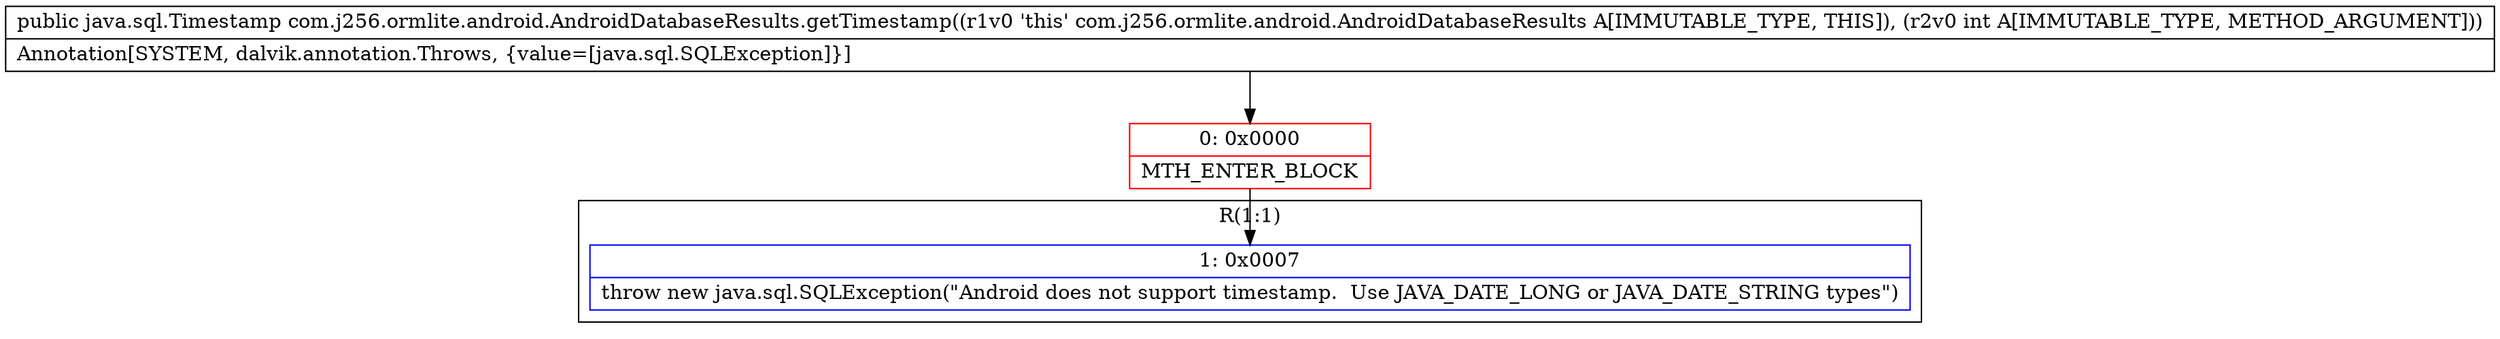 digraph "CFG forcom.j256.ormlite.android.AndroidDatabaseResults.getTimestamp(I)Ljava\/sql\/Timestamp;" {
subgraph cluster_Region_1639883387 {
label = "R(1:1)";
node [shape=record,color=blue];
Node_1 [shape=record,label="{1\:\ 0x0007|throw new java.sql.SQLException(\"Android does not support timestamp.  Use JAVA_DATE_LONG or JAVA_DATE_STRING types\")\l}"];
}
Node_0 [shape=record,color=red,label="{0\:\ 0x0000|MTH_ENTER_BLOCK\l}"];
MethodNode[shape=record,label="{public java.sql.Timestamp com.j256.ormlite.android.AndroidDatabaseResults.getTimestamp((r1v0 'this' com.j256.ormlite.android.AndroidDatabaseResults A[IMMUTABLE_TYPE, THIS]), (r2v0 int A[IMMUTABLE_TYPE, METHOD_ARGUMENT]))  | Annotation[SYSTEM, dalvik.annotation.Throws, \{value=[java.sql.SQLException]\}]\l}"];
MethodNode -> Node_0;
Node_0 -> Node_1;
}

